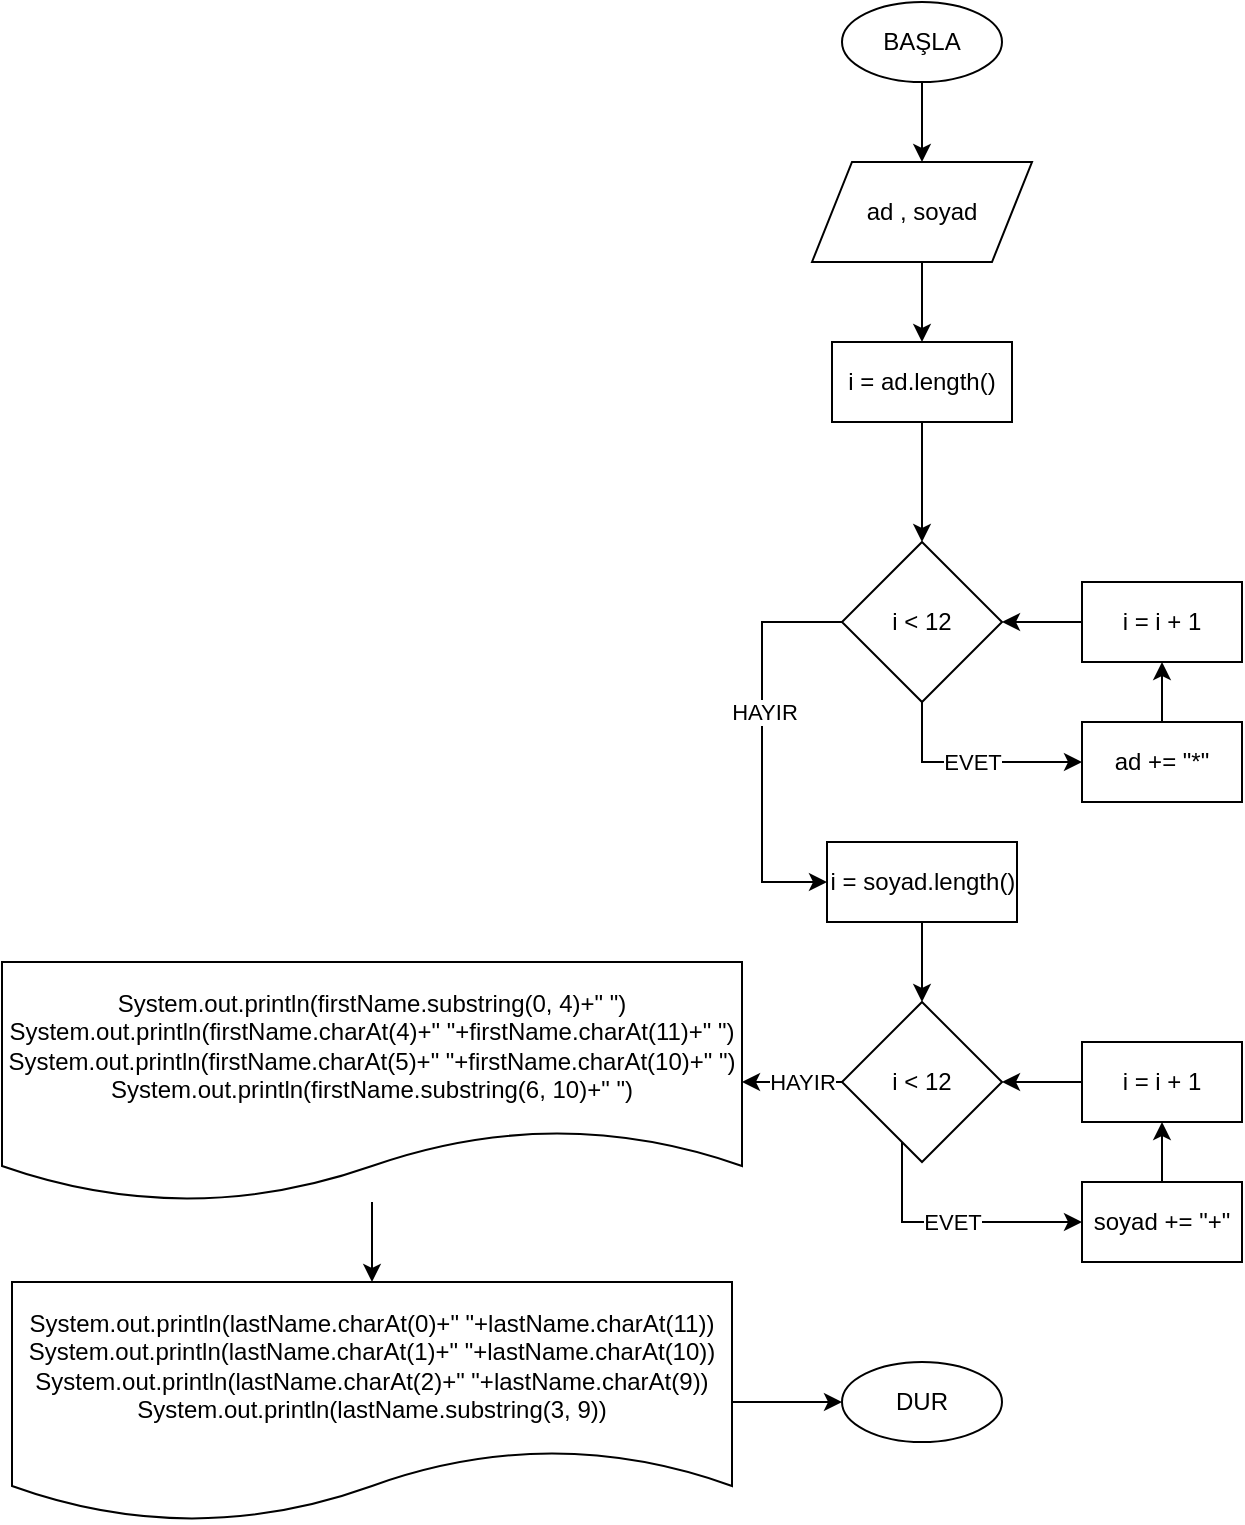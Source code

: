 <mxfile version="16.2.1" type="device"><diagram id="Ad_Ay3F1xV64HqJATt0Q" name="Sayfa -1"><mxGraphModel dx="1485" dy="659" grid="1" gridSize="10" guides="1" tooltips="1" connect="1" arrows="1" fold="1" page="0" pageScale="1" pageWidth="827" pageHeight="1169" math="0" shadow="0"><root><mxCell id="0"/><mxCell id="1" parent="0"/><mxCell id="HhuEXMkvkOXVxTTGi_GP-3" value="" style="edgeStyle=orthogonalEdgeStyle;rounded=0;orthogonalLoop=1;jettySize=auto;html=1;" edge="1" parent="1" source="HhuEXMkvkOXVxTTGi_GP-1" target="HhuEXMkvkOXVxTTGi_GP-2"><mxGeometry relative="1" as="geometry"/></mxCell><mxCell id="HhuEXMkvkOXVxTTGi_GP-1" value="BAŞLA" style="ellipse;whiteSpace=wrap;html=1;" vertex="1" parent="1"><mxGeometry x="360" y="40" width="80" height="40" as="geometry"/></mxCell><mxCell id="HhuEXMkvkOXVxTTGi_GP-5" value="" style="edgeStyle=orthogonalEdgeStyle;rounded=0;orthogonalLoop=1;jettySize=auto;html=1;" edge="1" parent="1" source="HhuEXMkvkOXVxTTGi_GP-2" target="HhuEXMkvkOXVxTTGi_GP-4"><mxGeometry relative="1" as="geometry"/></mxCell><mxCell id="HhuEXMkvkOXVxTTGi_GP-2" value="ad , soyad" style="shape=parallelogram;perimeter=parallelogramPerimeter;whiteSpace=wrap;html=1;fixedSize=1;" vertex="1" parent="1"><mxGeometry x="345" y="120" width="110" height="50" as="geometry"/></mxCell><mxCell id="HhuEXMkvkOXVxTTGi_GP-7" value="" style="edgeStyle=orthogonalEdgeStyle;rounded=0;orthogonalLoop=1;jettySize=auto;html=1;" edge="1" parent="1" source="HhuEXMkvkOXVxTTGi_GP-4" target="HhuEXMkvkOXVxTTGi_GP-6"><mxGeometry relative="1" as="geometry"/></mxCell><mxCell id="HhuEXMkvkOXVxTTGi_GP-4" value="i = ad.length()" style="whiteSpace=wrap;html=1;" vertex="1" parent="1"><mxGeometry x="355" y="210" width="90" height="40" as="geometry"/></mxCell><mxCell id="HhuEXMkvkOXVxTTGi_GP-9" value="EVET" style="edgeStyle=orthogonalEdgeStyle;rounded=0;orthogonalLoop=1;jettySize=auto;html=1;entryX=0;entryY=0.5;entryDx=0;entryDy=0;" edge="1" parent="1" source="HhuEXMkvkOXVxTTGi_GP-6" target="HhuEXMkvkOXVxTTGi_GP-8"><mxGeometry relative="1" as="geometry"><mxPoint x="330" y="540" as="targetPoint"/><Array as="points"><mxPoint x="400" y="420"/></Array></mxGeometry></mxCell><mxCell id="HhuEXMkvkOXVxTTGi_GP-21" style="edgeStyle=orthogonalEdgeStyle;rounded=0;orthogonalLoop=1;jettySize=auto;html=1;exitX=0;exitY=0.5;exitDx=0;exitDy=0;entryX=0;entryY=0.5;entryDx=0;entryDy=0;" edge="1" parent="1" source="HhuEXMkvkOXVxTTGi_GP-6" target="HhuEXMkvkOXVxTTGi_GP-14"><mxGeometry relative="1" as="geometry"><Array as="points"><mxPoint x="320" y="350"/><mxPoint x="320" y="480"/></Array></mxGeometry></mxCell><mxCell id="HhuEXMkvkOXVxTTGi_GP-22" value="HAYIR" style="edgeLabel;html=1;align=center;verticalAlign=middle;resizable=0;points=[];" vertex="1" connectable="0" parent="HhuEXMkvkOXVxTTGi_GP-21"><mxGeometry x="-0.161" y="1" relative="1" as="geometry"><mxPoint as="offset"/></mxGeometry></mxCell><mxCell id="HhuEXMkvkOXVxTTGi_GP-6" value="i &amp;lt; 12" style="rhombus;whiteSpace=wrap;html=1;" vertex="1" parent="1"><mxGeometry x="360" y="310" width="80" height="80" as="geometry"/></mxCell><mxCell id="HhuEXMkvkOXVxTTGi_GP-11" value="" style="edgeStyle=orthogonalEdgeStyle;rounded=0;orthogonalLoop=1;jettySize=auto;html=1;" edge="1" parent="1" source="HhuEXMkvkOXVxTTGi_GP-8" target="HhuEXMkvkOXVxTTGi_GP-10"><mxGeometry relative="1" as="geometry"/></mxCell><mxCell id="HhuEXMkvkOXVxTTGi_GP-8" value="ad += &quot;*&quot;" style="whiteSpace=wrap;html=1;" vertex="1" parent="1"><mxGeometry x="480" y="400" width="80" height="40" as="geometry"/></mxCell><mxCell id="HhuEXMkvkOXVxTTGi_GP-12" value="" style="edgeStyle=orthogonalEdgeStyle;rounded=0;orthogonalLoop=1;jettySize=auto;html=1;" edge="1" parent="1" source="HhuEXMkvkOXVxTTGi_GP-10" target="HhuEXMkvkOXVxTTGi_GP-6"><mxGeometry relative="1" as="geometry"/></mxCell><mxCell id="HhuEXMkvkOXVxTTGi_GP-10" value="i = i + 1" style="whiteSpace=wrap;html=1;" vertex="1" parent="1"><mxGeometry x="480" y="330" width="80" height="40" as="geometry"/></mxCell><mxCell id="HhuEXMkvkOXVxTTGi_GP-13" value="" style="edgeStyle=orthogonalEdgeStyle;rounded=0;orthogonalLoop=1;jettySize=auto;html=1;" edge="1" parent="1" source="HhuEXMkvkOXVxTTGi_GP-14" target="HhuEXMkvkOXVxTTGi_GP-16"><mxGeometry relative="1" as="geometry"/></mxCell><mxCell id="HhuEXMkvkOXVxTTGi_GP-14" value="i = soyad.length()" style="whiteSpace=wrap;html=1;" vertex="1" parent="1"><mxGeometry x="352.5" y="460" width="95" height="40" as="geometry"/></mxCell><mxCell id="HhuEXMkvkOXVxTTGi_GP-15" value="EVET" style="edgeStyle=orthogonalEdgeStyle;rounded=0;orthogonalLoop=1;jettySize=auto;html=1;entryX=0;entryY=0.5;entryDx=0;entryDy=0;" edge="1" parent="1" source="HhuEXMkvkOXVxTTGi_GP-16" target="HhuEXMkvkOXVxTTGi_GP-18"><mxGeometry relative="1" as="geometry"><mxPoint x="320" y="790" as="targetPoint"/><Array as="points"><mxPoint x="390" y="650"/></Array></mxGeometry></mxCell><mxCell id="HhuEXMkvkOXVxTTGi_GP-24" value="HAYIR" style="edgeStyle=orthogonalEdgeStyle;rounded=0;orthogonalLoop=1;jettySize=auto;html=1;" edge="1" parent="1" source="HhuEXMkvkOXVxTTGi_GP-16" target="HhuEXMkvkOXVxTTGi_GP-23"><mxGeometry x="-0.2" relative="1" as="geometry"><mxPoint as="offset"/></mxGeometry></mxCell><mxCell id="HhuEXMkvkOXVxTTGi_GP-16" value="i &amp;lt; 12" style="rhombus;whiteSpace=wrap;html=1;" vertex="1" parent="1"><mxGeometry x="360" y="540" width="80" height="80" as="geometry"/></mxCell><mxCell id="HhuEXMkvkOXVxTTGi_GP-17" value="" style="edgeStyle=orthogonalEdgeStyle;rounded=0;orthogonalLoop=1;jettySize=auto;html=1;" edge="1" parent="1" source="HhuEXMkvkOXVxTTGi_GP-18" target="HhuEXMkvkOXVxTTGi_GP-20"><mxGeometry relative="1" as="geometry"/></mxCell><mxCell id="HhuEXMkvkOXVxTTGi_GP-18" value="soyad += &quot;+&quot;" style="whiteSpace=wrap;html=1;" vertex="1" parent="1"><mxGeometry x="480" y="630" width="80" height="40" as="geometry"/></mxCell><mxCell id="HhuEXMkvkOXVxTTGi_GP-19" value="" style="edgeStyle=orthogonalEdgeStyle;rounded=0;orthogonalLoop=1;jettySize=auto;html=1;" edge="1" parent="1" source="HhuEXMkvkOXVxTTGi_GP-20" target="HhuEXMkvkOXVxTTGi_GP-16"><mxGeometry relative="1" as="geometry"/></mxCell><mxCell id="HhuEXMkvkOXVxTTGi_GP-20" value="i = i + 1" style="whiteSpace=wrap;html=1;" vertex="1" parent="1"><mxGeometry x="480" y="560" width="80" height="40" as="geometry"/></mxCell><mxCell id="HhuEXMkvkOXVxTTGi_GP-26" value="" style="edgeStyle=orthogonalEdgeStyle;rounded=0;orthogonalLoop=1;jettySize=auto;html=1;" edge="1" parent="1" source="HhuEXMkvkOXVxTTGi_GP-23" target="HhuEXMkvkOXVxTTGi_GP-25"><mxGeometry relative="1" as="geometry"/></mxCell><mxCell id="HhuEXMkvkOXVxTTGi_GP-23" value="System.out.println(firstName.substring(0, 4)+&quot; &quot;)&lt;br&gt;        System.out.println(firstName.charAt(4)+&quot;  &quot;+firstName.charAt(11)+&quot; &quot;)&lt;br&gt;        System.out.println(firstName.charAt(5)+&quot;  &quot;+firstName.charAt(10)+&quot; &quot;)&lt;br&gt;        System.out.println(firstName.substring(6, 10)+&quot; &quot;)" style="shape=document;whiteSpace=wrap;html=1;boundedLbl=1;" vertex="1" parent="1"><mxGeometry x="-60" y="520" width="370" height="120" as="geometry"/></mxCell><mxCell id="HhuEXMkvkOXVxTTGi_GP-28" value="" style="edgeStyle=orthogonalEdgeStyle;rounded=0;orthogonalLoop=1;jettySize=auto;html=1;" edge="1" parent="1" source="HhuEXMkvkOXVxTTGi_GP-25" target="HhuEXMkvkOXVxTTGi_GP-27"><mxGeometry relative="1" as="geometry"/></mxCell><mxCell id="HhuEXMkvkOXVxTTGi_GP-25" value="System.out.println(lastName.charAt(0)+&quot;    &quot;+lastName.charAt(11))&lt;br&gt;        System.out.println(lastName.charAt(1)+&quot;    &quot;+lastName.charAt(10))&lt;br&gt;        System.out.println(lastName.charAt(2)+&quot;    &quot;+lastName.charAt(9))&lt;br&gt;        System.out.println(lastName.substring(3, 9))" style="shape=document;whiteSpace=wrap;html=1;boundedLbl=1;" vertex="1" parent="1"><mxGeometry x="-55" y="680" width="360" height="120" as="geometry"/></mxCell><mxCell id="HhuEXMkvkOXVxTTGi_GP-27" value="DUR" style="ellipse;whiteSpace=wrap;html=1;" vertex="1" parent="1"><mxGeometry x="360" y="720" width="80" height="40" as="geometry"/></mxCell></root></mxGraphModel></diagram></mxfile>